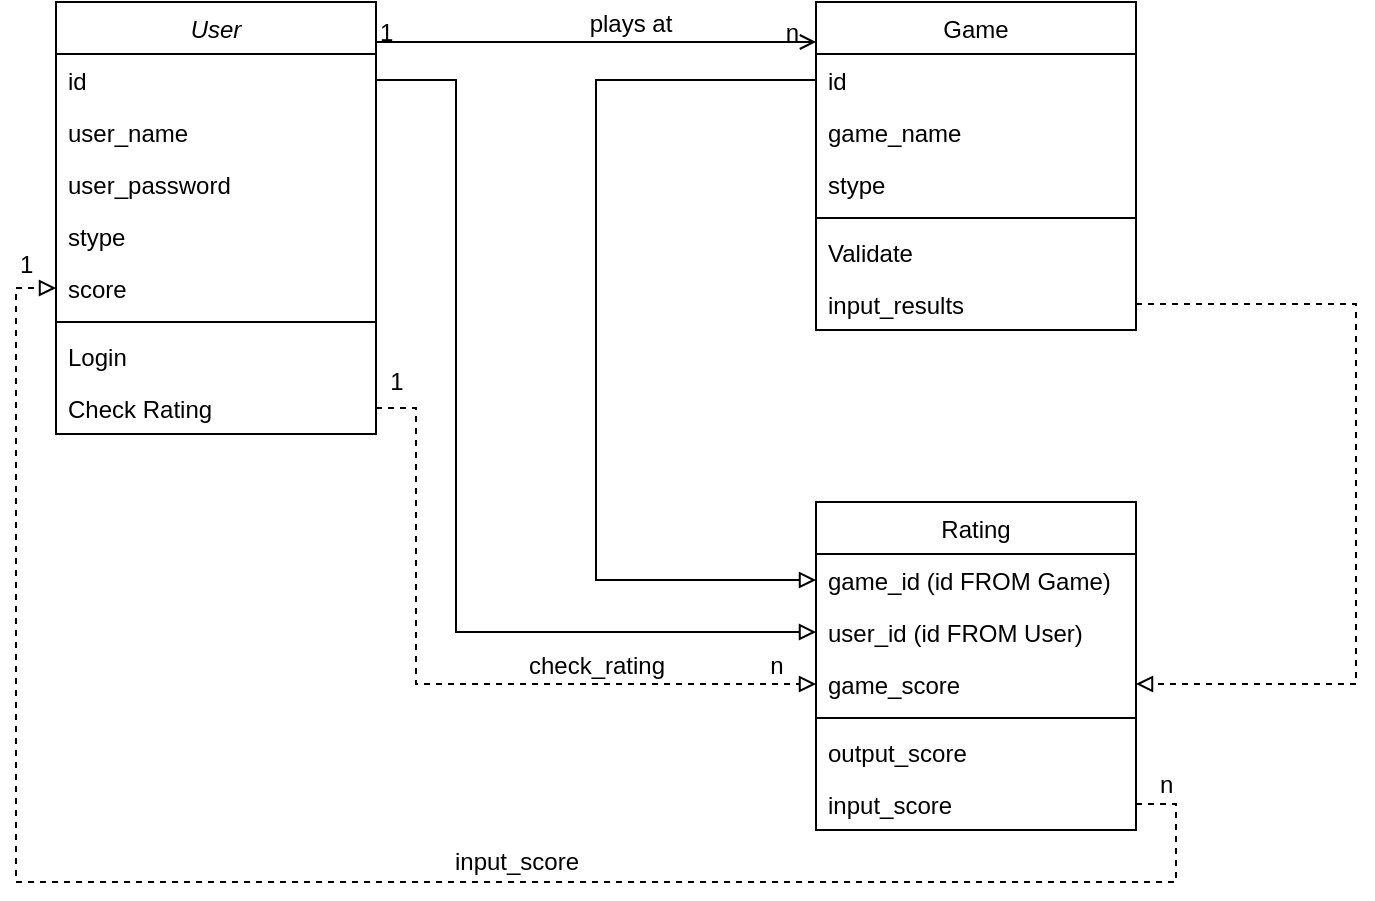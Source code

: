 <mxfile version="20.4.0" type="device" pages="2"><diagram id="C5RBs43oDa-KdzZeNtuy" name="UML"><mxGraphModel dx="1038" dy="579" grid="1" gridSize="10" guides="1" tooltips="1" connect="1" arrows="1" fold="1" page="1" pageScale="1" pageWidth="827" pageHeight="1169" math="0" shadow="0"><root><mxCell id="WIyWlLk6GJQsqaUBKTNV-0"/><mxCell id="WIyWlLk6GJQsqaUBKTNV-1" parent="WIyWlLk6GJQsqaUBKTNV-0"/><mxCell id="zkfFHV4jXpPFQw0GAbJ--0" value="User" style="swimlane;fontStyle=2;align=center;verticalAlign=top;childLayout=stackLayout;horizontal=1;startSize=26;horizontalStack=0;resizeParent=1;resizeLast=0;collapsible=1;marginBottom=0;rounded=0;shadow=0;strokeWidth=1;" parent="WIyWlLk6GJQsqaUBKTNV-1" vertex="1"><mxGeometry x="80" y="40" width="160" height="216" as="geometry"><mxRectangle x="230" y="140" width="160" height="26" as="alternateBounds"/></mxGeometry></mxCell><mxCell id="zkfFHV4jXpPFQw0GAbJ--1" value="id" style="text;align=left;verticalAlign=top;spacingLeft=4;spacingRight=4;overflow=hidden;rotatable=0;points=[[0,0.5],[1,0.5]];portConstraint=eastwest;" parent="zkfFHV4jXpPFQw0GAbJ--0" vertex="1"><mxGeometry y="26" width="160" height="26" as="geometry"/></mxCell><mxCell id="zkfFHV4jXpPFQw0GAbJ--2" value="user_name" style="text;align=left;verticalAlign=top;spacingLeft=4;spacingRight=4;overflow=hidden;rotatable=0;points=[[0,0.5],[1,0.5]];portConstraint=eastwest;rounded=0;shadow=0;html=0;" parent="zkfFHV4jXpPFQw0GAbJ--0" vertex="1"><mxGeometry y="52" width="160" height="26" as="geometry"/></mxCell><mxCell id="zkfFHV4jXpPFQw0GAbJ--3" value="user_password" style="text;align=left;verticalAlign=top;spacingLeft=4;spacingRight=4;overflow=hidden;rotatable=0;points=[[0,0.5],[1,0.5]];portConstraint=eastwest;rounded=0;shadow=0;html=0;" parent="zkfFHV4jXpPFQw0GAbJ--0" vertex="1"><mxGeometry y="78" width="160" height="26" as="geometry"/></mxCell><mxCell id="zkfFHV4jXpPFQw0GAbJ--5" value="stype" style="text;align=left;verticalAlign=top;spacingLeft=4;spacingRight=4;overflow=hidden;rotatable=0;points=[[0,0.5],[1,0.5]];portConstraint=eastwest;" parent="zkfFHV4jXpPFQw0GAbJ--0" vertex="1"><mxGeometry y="104" width="160" height="26" as="geometry"/></mxCell><mxCell id="vfUa5amxt_FLrdB2Pi1z-4" value="score" style="text;align=left;verticalAlign=top;spacingLeft=4;spacingRight=4;overflow=hidden;rotatable=0;points=[[0,0.5],[1,0.5]];portConstraint=eastwest;" vertex="1" parent="zkfFHV4jXpPFQw0GAbJ--0"><mxGeometry y="130" width="160" height="26" as="geometry"/></mxCell><mxCell id="zkfFHV4jXpPFQw0GAbJ--4" value="" style="line;html=1;strokeWidth=1;align=left;verticalAlign=middle;spacingTop=-1;spacingLeft=3;spacingRight=3;rotatable=0;labelPosition=right;points=[];portConstraint=eastwest;" parent="zkfFHV4jXpPFQw0GAbJ--0" vertex="1"><mxGeometry y="156" width="160" height="8" as="geometry"/></mxCell><mxCell id="vfUa5amxt_FLrdB2Pi1z-3" value="Login" style="text;align=left;verticalAlign=top;spacingLeft=4;spacingRight=4;overflow=hidden;rotatable=0;points=[[0,0.5],[1,0.5]];portConstraint=eastwest;" vertex="1" parent="zkfFHV4jXpPFQw0GAbJ--0"><mxGeometry y="164" width="160" height="26" as="geometry"/></mxCell><mxCell id="vfUa5amxt_FLrdB2Pi1z-9" value="Check Rating" style="text;align=left;verticalAlign=top;spacingLeft=4;spacingRight=4;overflow=hidden;rotatable=0;points=[[0,0.5],[1,0.5]];portConstraint=eastwest;" vertex="1" parent="zkfFHV4jXpPFQw0GAbJ--0"><mxGeometry y="190" width="160" height="26" as="geometry"/></mxCell><mxCell id="zkfFHV4jXpPFQw0GAbJ--13" value="Rating" style="swimlane;fontStyle=0;align=center;verticalAlign=top;childLayout=stackLayout;horizontal=1;startSize=26;horizontalStack=0;resizeParent=1;resizeLast=0;collapsible=1;marginBottom=0;rounded=0;shadow=0;strokeWidth=1;" parent="WIyWlLk6GJQsqaUBKTNV-1" vertex="1"><mxGeometry x="460" y="290" width="160" height="164" as="geometry"><mxRectangle x="340" y="380" width="170" height="26" as="alternateBounds"/></mxGeometry></mxCell><mxCell id="vfUa5amxt_FLrdB2Pi1z-7" value="game_id (id FROM Game)" style="text;align=left;verticalAlign=top;spacingLeft=4;spacingRight=4;overflow=hidden;rotatable=0;points=[[0,0.5],[1,0.5]];portConstraint=eastwest;" vertex="1" parent="zkfFHV4jXpPFQw0GAbJ--13"><mxGeometry y="26" width="160" height="26" as="geometry"/></mxCell><mxCell id="zkfFHV4jXpPFQw0GAbJ--14" value="user_id (id FROM User)" style="text;align=left;verticalAlign=top;spacingLeft=4;spacingRight=4;overflow=hidden;rotatable=0;points=[[0,0.5],[1,0.5]];portConstraint=eastwest;" parent="zkfFHV4jXpPFQw0GAbJ--13" vertex="1"><mxGeometry y="52" width="160" height="26" as="geometry"/></mxCell><mxCell id="vfUa5amxt_FLrdB2Pi1z-8" value="game_score" style="text;align=left;verticalAlign=top;spacingLeft=4;spacingRight=4;overflow=hidden;rotatable=0;points=[[0,0.5],[1,0.5]];portConstraint=eastwest;" vertex="1" parent="zkfFHV4jXpPFQw0GAbJ--13"><mxGeometry y="78" width="160" height="26" as="geometry"/></mxCell><mxCell id="zkfFHV4jXpPFQw0GAbJ--15" value="" style="line;html=1;strokeWidth=1;align=left;verticalAlign=middle;spacingTop=-1;spacingLeft=3;spacingRight=3;rotatable=0;labelPosition=right;points=[];portConstraint=eastwest;" parent="zkfFHV4jXpPFQw0GAbJ--13" vertex="1"><mxGeometry y="104" width="160" height="8" as="geometry"/></mxCell><mxCell id="vfUa5amxt_FLrdB2Pi1z-20" value="output_score" style="text;align=left;verticalAlign=top;spacingLeft=4;spacingRight=4;overflow=hidden;rotatable=0;points=[[0,0.5],[1,0.5]];portConstraint=eastwest;" vertex="1" parent="zkfFHV4jXpPFQw0GAbJ--13"><mxGeometry y="112" width="160" height="26" as="geometry"/></mxCell><mxCell id="vfUa5amxt_FLrdB2Pi1z-19" value="input_score" style="text;align=left;verticalAlign=top;spacingLeft=4;spacingRight=4;overflow=hidden;rotatable=0;points=[[0,0.5],[1,0.5]];portConstraint=eastwest;" vertex="1" parent="zkfFHV4jXpPFQw0GAbJ--13"><mxGeometry y="138" width="160" height="26" as="geometry"/></mxCell><mxCell id="zkfFHV4jXpPFQw0GAbJ--17" value="Game" style="swimlane;fontStyle=0;align=center;verticalAlign=top;childLayout=stackLayout;horizontal=1;startSize=26;horizontalStack=0;resizeParent=1;resizeLast=0;collapsible=1;marginBottom=0;rounded=0;shadow=0;strokeWidth=1;" parent="WIyWlLk6GJQsqaUBKTNV-1" vertex="1"><mxGeometry x="460" y="40" width="160" height="164" as="geometry"><mxRectangle x="550" y="140" width="160" height="26" as="alternateBounds"/></mxGeometry></mxCell><mxCell id="zkfFHV4jXpPFQw0GAbJ--18" value="id" style="text;align=left;verticalAlign=top;spacingLeft=4;spacingRight=4;overflow=hidden;rotatable=0;points=[[0,0.5],[1,0.5]];portConstraint=eastwest;" parent="zkfFHV4jXpPFQw0GAbJ--17" vertex="1"><mxGeometry y="26" width="160" height="26" as="geometry"/></mxCell><mxCell id="zkfFHV4jXpPFQw0GAbJ--19" value="game_name" style="text;align=left;verticalAlign=top;spacingLeft=4;spacingRight=4;overflow=hidden;rotatable=0;points=[[0,0.5],[1,0.5]];portConstraint=eastwest;rounded=0;shadow=0;html=0;" parent="zkfFHV4jXpPFQw0GAbJ--17" vertex="1"><mxGeometry y="52" width="160" height="26" as="geometry"/></mxCell><mxCell id="zkfFHV4jXpPFQw0GAbJ--20" value="stype" style="text;align=left;verticalAlign=top;spacingLeft=4;spacingRight=4;overflow=hidden;rotatable=0;points=[[0,0.5],[1,0.5]];portConstraint=eastwest;rounded=0;shadow=0;html=0;" parent="zkfFHV4jXpPFQw0GAbJ--17" vertex="1"><mxGeometry y="78" width="160" height="26" as="geometry"/></mxCell><mxCell id="zkfFHV4jXpPFQw0GAbJ--23" value="" style="line;html=1;strokeWidth=1;align=left;verticalAlign=middle;spacingTop=-1;spacingLeft=3;spacingRight=3;rotatable=0;labelPosition=right;points=[];portConstraint=eastwest;" parent="zkfFHV4jXpPFQw0GAbJ--17" vertex="1"><mxGeometry y="104" width="160" height="8" as="geometry"/></mxCell><mxCell id="zkfFHV4jXpPFQw0GAbJ--24" value="Validate" style="text;align=left;verticalAlign=top;spacingLeft=4;spacingRight=4;overflow=hidden;rotatable=0;points=[[0,0.5],[1,0.5]];portConstraint=eastwest;" parent="zkfFHV4jXpPFQw0GAbJ--17" vertex="1"><mxGeometry y="112" width="160" height="26" as="geometry"/></mxCell><mxCell id="zkfFHV4jXpPFQw0GAbJ--25" value="input_results" style="text;align=left;verticalAlign=top;spacingLeft=4;spacingRight=4;overflow=hidden;rotatable=0;points=[[0,0.5],[1,0.5]];portConstraint=eastwest;" parent="zkfFHV4jXpPFQw0GAbJ--17" vertex="1"><mxGeometry y="138" width="160" height="26" as="geometry"/></mxCell><mxCell id="zkfFHV4jXpPFQw0GAbJ--26" value="" style="endArrow=open;shadow=0;strokeWidth=1;rounded=0;endFill=1;edgeStyle=elbowEdgeStyle;elbow=vertical;" parent="WIyWlLk6GJQsqaUBKTNV-1" source="zkfFHV4jXpPFQw0GAbJ--0" target="zkfFHV4jXpPFQw0GAbJ--17" edge="1"><mxGeometry x="0.5" y="41" relative="1" as="geometry"><mxPoint x="380" y="192" as="sourcePoint"/><mxPoint x="540" y="192" as="targetPoint"/><mxPoint x="-40" y="32" as="offset"/><Array as="points"><mxPoint x="310" y="60"/><mxPoint x="330" y="50"/></Array></mxGeometry></mxCell><mxCell id="zkfFHV4jXpPFQw0GAbJ--27" value="1" style="resizable=0;align=left;verticalAlign=bottom;labelBackgroundColor=none;fontSize=12;" parent="zkfFHV4jXpPFQw0GAbJ--26" connectable="0" vertex="1"><mxGeometry x="-1" relative="1" as="geometry"><mxPoint y="4" as="offset"/></mxGeometry></mxCell><mxCell id="zkfFHV4jXpPFQw0GAbJ--28" value="n" style="resizable=0;align=right;verticalAlign=bottom;labelBackgroundColor=none;fontSize=12;" parent="zkfFHV4jXpPFQw0GAbJ--26" connectable="0" vertex="1"><mxGeometry x="1" relative="1" as="geometry"><mxPoint x="-7" y="4" as="offset"/></mxGeometry></mxCell><mxCell id="zkfFHV4jXpPFQw0GAbJ--29" value="plays at" style="text;html=1;resizable=0;points=[];;align=center;verticalAlign=middle;labelBackgroundColor=none;rounded=0;shadow=0;strokeWidth=1;fontSize=12;" parent="zkfFHV4jXpPFQw0GAbJ--26" vertex="1" connectable="0"><mxGeometry x="0.5" y="49" relative="1" as="geometry"><mxPoint x="-38" y="40" as="offset"/></mxGeometry></mxCell><mxCell id="vfUa5amxt_FLrdB2Pi1z-14" value="1" style="resizable=0;align=left;verticalAlign=bottom;labelBackgroundColor=none;fontSize=12;" connectable="0" vertex="1" parent="WIyWlLk6GJQsqaUBKTNV-1"><mxGeometry x="60" y="180" as="geometry"/></mxCell><mxCell id="vfUa5amxt_FLrdB2Pi1z-15" value="n" style="resizable=0;align=left;verticalAlign=bottom;labelBackgroundColor=none;fontSize=12;" connectable="0" vertex="1" parent="WIyWlLk6GJQsqaUBKTNV-1"><mxGeometry x="630" y="440" as="geometry"/></mxCell><mxCell id="vfUa5amxt_FLrdB2Pi1z-16" value="input_score" style="text;html=1;resizable=0;points=[];;align=center;verticalAlign=middle;labelBackgroundColor=none;rounded=0;shadow=0;strokeWidth=1;fontSize=12;" vertex="1" connectable="0" parent="WIyWlLk6GJQsqaUBKTNV-1"><mxGeometry x="310" y="470" as="geometry"/></mxCell><mxCell id="vfUa5amxt_FLrdB2Pi1z-21" style="edgeStyle=orthogonalEdgeStyle;rounded=0;orthogonalLoop=1;jettySize=auto;html=1;exitX=1;exitY=0.5;exitDx=0;exitDy=0;entryX=0;entryY=0.5;entryDx=0;entryDy=0;endArrow=block;endFill=0;dashed=1;" edge="1" parent="WIyWlLk6GJQsqaUBKTNV-1" source="vfUa5amxt_FLrdB2Pi1z-19" target="vfUa5amxt_FLrdB2Pi1z-4"><mxGeometry relative="1" as="geometry"><Array as="points"><mxPoint x="640" y="441"/><mxPoint x="640" y="480"/><mxPoint x="60" y="480"/><mxPoint x="60" y="183"/></Array></mxGeometry></mxCell><mxCell id="vfUa5amxt_FLrdB2Pi1z-23" style="edgeStyle=orthogonalEdgeStyle;rounded=0;orthogonalLoop=1;jettySize=auto;html=1;exitX=1;exitY=0.5;exitDx=0;exitDy=0;entryX=1;entryY=0.5;entryDx=0;entryDy=0;dashed=1;endArrow=block;endFill=0;" edge="1" parent="WIyWlLk6GJQsqaUBKTNV-1" source="zkfFHV4jXpPFQw0GAbJ--25" target="vfUa5amxt_FLrdB2Pi1z-8"><mxGeometry relative="1" as="geometry"><Array as="points"><mxPoint x="730" y="191"/><mxPoint x="730" y="381"/></Array></mxGeometry></mxCell><mxCell id="vfUa5amxt_FLrdB2Pi1z-24" style="edgeStyle=orthogonalEdgeStyle;rounded=0;orthogonalLoop=1;jettySize=auto;html=1;exitX=1;exitY=0.5;exitDx=0;exitDy=0;entryX=0;entryY=0.5;entryDx=0;entryDy=0;endArrow=block;endFill=0;" edge="1" parent="WIyWlLk6GJQsqaUBKTNV-1" source="zkfFHV4jXpPFQw0GAbJ--1" target="zkfFHV4jXpPFQw0GAbJ--14"><mxGeometry relative="1" as="geometry"><Array as="points"><mxPoint x="280" y="79"/><mxPoint x="280" y="355"/></Array></mxGeometry></mxCell><mxCell id="vfUa5amxt_FLrdB2Pi1z-25" style="edgeStyle=orthogonalEdgeStyle;rounded=0;orthogonalLoop=1;jettySize=auto;html=1;exitX=0;exitY=0.5;exitDx=0;exitDy=0;entryX=0;entryY=0.5;entryDx=0;entryDy=0;endArrow=block;endFill=0;" edge="1" parent="WIyWlLk6GJQsqaUBKTNV-1" source="zkfFHV4jXpPFQw0GAbJ--18" target="vfUa5amxt_FLrdB2Pi1z-7"><mxGeometry relative="1" as="geometry"><Array as="points"><mxPoint x="350" y="79"/><mxPoint x="350" y="329"/></Array></mxGeometry></mxCell><mxCell id="vfUa5amxt_FLrdB2Pi1z-26" value="check_rating" style="text;html=1;resizable=0;points=[];;align=center;verticalAlign=middle;labelBackgroundColor=none;rounded=0;shadow=0;strokeWidth=1;fontSize=12;" vertex="1" connectable="0" parent="WIyWlLk6GJQsqaUBKTNV-1"><mxGeometry x="350" y="372" as="geometry"/></mxCell><mxCell id="vfUa5amxt_FLrdB2Pi1z-30" value="1" style="text;html=1;resizable=0;points=[];;align=center;verticalAlign=middle;labelBackgroundColor=none;rounded=0;shadow=0;strokeWidth=1;fontSize=12;" vertex="1" connectable="0" parent="WIyWlLk6GJQsqaUBKTNV-1"><mxGeometry x="250" y="230" as="geometry"/></mxCell><mxCell id="vfUa5amxt_FLrdB2Pi1z-31" value="n" style="text;html=1;resizable=0;points=[];;align=center;verticalAlign=middle;labelBackgroundColor=none;rounded=0;shadow=0;strokeWidth=1;fontSize=12;" vertex="1" connectable="0" parent="WIyWlLk6GJQsqaUBKTNV-1"><mxGeometry x="440" y="372" as="geometry"/></mxCell><mxCell id="vfUa5amxt_FLrdB2Pi1z-32" style="edgeStyle=orthogonalEdgeStyle;rounded=0;orthogonalLoop=1;jettySize=auto;html=1;exitX=1;exitY=0.5;exitDx=0;exitDy=0;entryX=0;entryY=0.5;entryDx=0;entryDy=0;dashed=1;endArrow=block;endFill=0;" edge="1" parent="WIyWlLk6GJQsqaUBKTNV-1" source="vfUa5amxt_FLrdB2Pi1z-9" target="vfUa5amxt_FLrdB2Pi1z-8"><mxGeometry relative="1" as="geometry"><Array as="points"><mxPoint x="260" y="243"/><mxPoint x="260" y="381"/></Array></mxGeometry></mxCell></root></mxGraphModel></diagram><diagram id="L90mx7nsegta4EI7Y3XD" name="ER"><mxGraphModel dx="1038" dy="579" grid="1" gridSize="10" guides="1" tooltips="1" connect="1" arrows="1" fold="1" page="1" pageScale="1" pageWidth="850" pageHeight="1100" math="0" shadow="0"><root><mxCell id="0"/><mxCell id="1" parent="0"/><mxCell id="o78_jx3tYlMbjk7uyYcj-1" value="User" style="rounded=0;whiteSpace=wrap;html=1;" vertex="1" parent="1"><mxGeometry x="150" y="230" width="210" height="90" as="geometry"/></mxCell><mxCell id="o78_jx3tYlMbjk7uyYcj-2" value="id" style="ellipse;whiteSpace=wrap;html=1;" vertex="1" parent="1"><mxGeometry x="10" y="255" width="120" height="40" as="geometry"/></mxCell><mxCell id="o78_jx3tYlMbjk7uyYcj-3" value="user_name" style="ellipse;whiteSpace=wrap;html=1;" vertex="1" parent="1"><mxGeometry x="20" y="190" width="120" height="40" as="geometry"/></mxCell><mxCell id="9sU93NetiFsFLgWqb5o2-1" value="user_password" style="ellipse;whiteSpace=wrap;html=1;" vertex="1" parent="1"><mxGeometry x="240" y="140" width="120" height="40" as="geometry"/></mxCell><mxCell id="9sU93NetiFsFLgWqb5o2-2" value="score" style="ellipse;whiteSpace=wrap;html=1;" vertex="1" parent="1"><mxGeometry x="195" y="370" width="120" height="40" as="geometry"/></mxCell><mxCell id="Lvxi25aRw5h2K0yqA1Qk-1" value="stype" style="ellipse;whiteSpace=wrap;html=1;" vertex="1" parent="1"><mxGeometry x="110" y="140" width="120" height="40" as="geometry"/></mxCell><mxCell id="Lvxi25aRw5h2K0yqA1Qk-4" value="" style="endArrow=none;html=1;rounded=0;entryX=0.5;entryY=0;entryDx=0;entryDy=0;exitX=0.5;exitY=1;exitDx=0;exitDy=0;" edge="1" parent="1" source="o78_jx3tYlMbjk7uyYcj-1" target="9sU93NetiFsFLgWqb5o2-2"><mxGeometry width="50" height="50" relative="1" as="geometry"><mxPoint x="400" y="330" as="sourcePoint"/><mxPoint x="450" y="280" as="targetPoint"/></mxGeometry></mxCell><mxCell id="Lvxi25aRw5h2K0yqA1Qk-5" value="" style="endArrow=none;html=1;rounded=0;entryX=1;entryY=0.5;entryDx=0;entryDy=0;exitX=0;exitY=0.5;exitDx=0;exitDy=0;" edge="1" parent="1" source="o78_jx3tYlMbjk7uyYcj-1" target="o78_jx3tYlMbjk7uyYcj-2"><mxGeometry width="50" height="50" relative="1" as="geometry"><mxPoint x="265" y="330" as="sourcePoint"/><mxPoint x="265" y="380" as="targetPoint"/></mxGeometry></mxCell><mxCell id="Lvxi25aRw5h2K0yqA1Qk-6" value="" style="endArrow=none;html=1;rounded=0;entryX=1;entryY=0.5;entryDx=0;entryDy=0;exitX=0;exitY=0;exitDx=0;exitDy=0;" edge="1" parent="1" source="o78_jx3tYlMbjk7uyYcj-1" target="o78_jx3tYlMbjk7uyYcj-3"><mxGeometry width="50" height="50" relative="1" as="geometry"><mxPoint x="160" y="285" as="sourcePoint"/><mxPoint x="140" y="285" as="targetPoint"/></mxGeometry></mxCell><mxCell id="Lvxi25aRw5h2K0yqA1Qk-7" value="" style="endArrow=none;html=1;rounded=0;entryX=0.5;entryY=1;entryDx=0;entryDy=0;exitX=0.25;exitY=0;exitDx=0;exitDy=0;" edge="1" parent="1" source="o78_jx3tYlMbjk7uyYcj-1" target="Lvxi25aRw5h2K0yqA1Qk-1"><mxGeometry width="50" height="50" relative="1" as="geometry"><mxPoint x="160" y="240" as="sourcePoint"/><mxPoint x="150" y="220" as="targetPoint"/></mxGeometry></mxCell><mxCell id="Lvxi25aRw5h2K0yqA1Qk-8" value="" style="endArrow=none;html=1;rounded=0;entryX=0.5;entryY=1;entryDx=0;entryDy=0;exitX=0.5;exitY=0;exitDx=0;exitDy=0;" edge="1" parent="1" source="o78_jx3tYlMbjk7uyYcj-1" target="9sU93NetiFsFLgWqb5o2-1"><mxGeometry width="50" height="50" relative="1" as="geometry"><mxPoint x="212.5" y="240" as="sourcePoint"/><mxPoint x="180" y="190" as="targetPoint"/></mxGeometry></mxCell><mxCell id="Lvxi25aRw5h2K0yqA1Qk-9" value="Game" style="rounded=0;whiteSpace=wrap;html=1;" vertex="1" parent="1"><mxGeometry x="540" y="230" width="210" height="90" as="geometry"/></mxCell><mxCell id="Lvxi25aRw5h2K0yqA1Qk-10" value="game_name" style="ellipse;whiteSpace=wrap;html=1;" vertex="1" parent="1"><mxGeometry x="630" y="140" width="120" height="40" as="geometry"/></mxCell><mxCell id="Lvxi25aRw5h2K0yqA1Qk-11" value="stype" style="ellipse;whiteSpace=wrap;html=1;" vertex="1" parent="1"><mxGeometry x="720" y="350" width="120" height="40" as="geometry"/></mxCell><mxCell id="Lvxi25aRw5h2K0yqA1Qk-12" value="id" style="ellipse;whiteSpace=wrap;html=1;" vertex="1" parent="1"><mxGeometry x="500" y="140" width="120" height="40" as="geometry"/></mxCell><mxCell id="Lvxi25aRw5h2K0yqA1Qk-13" value="" style="endArrow=none;html=1;rounded=0;entryX=0.5;entryY=0;entryDx=0;entryDy=0;exitX=1;exitY=1;exitDx=0;exitDy=0;" edge="1" parent="1" source="Lvxi25aRw5h2K0yqA1Qk-9" target="Lvxi25aRw5h2K0yqA1Qk-11"><mxGeometry width="50" height="50" relative="1" as="geometry"><mxPoint x="790" y="330" as="sourcePoint"/><mxPoint x="840" y="280" as="targetPoint"/></mxGeometry></mxCell><mxCell id="Lvxi25aRw5h2K0yqA1Qk-14" value="" style="endArrow=none;html=1;rounded=0;exitX=0;exitY=0.5;exitDx=0;exitDy=0;entryX=1;entryY=0.5;entryDx=0;entryDy=0;" edge="1" parent="1" source="Lvxi25aRw5h2K0yqA1Qk-9" target="Lvxi25aRw5h2K0yqA1Qk-18"><mxGeometry width="50" height="50" relative="1" as="geometry"><mxPoint x="655" y="330" as="sourcePoint"/><mxPoint x="480" y="270" as="targetPoint"/></mxGeometry></mxCell><mxCell id="Lvxi25aRw5h2K0yqA1Qk-16" value="" style="endArrow=none;html=1;rounded=0;entryX=0.5;entryY=1;entryDx=0;entryDy=0;exitX=0.25;exitY=0;exitDx=0;exitDy=0;" edge="1" parent="1" source="Lvxi25aRw5h2K0yqA1Qk-9" target="Lvxi25aRw5h2K0yqA1Qk-12"><mxGeometry width="50" height="50" relative="1" as="geometry"><mxPoint x="550" y="240" as="sourcePoint"/><mxPoint x="540" y="220" as="targetPoint"/></mxGeometry></mxCell><mxCell id="Lvxi25aRw5h2K0yqA1Qk-17" value="" style="endArrow=none;html=1;rounded=0;entryX=0.5;entryY=1;entryDx=0;entryDy=0;exitX=0.5;exitY=0;exitDx=0;exitDy=0;" edge="1" parent="1" source="Lvxi25aRw5h2K0yqA1Qk-9" target="Lvxi25aRw5h2K0yqA1Qk-10"><mxGeometry width="50" height="50" relative="1" as="geometry"><mxPoint x="602.5" y="240" as="sourcePoint"/><mxPoint x="570" y="190" as="targetPoint"/></mxGeometry></mxCell><mxCell id="Lvxi25aRw5h2K0yqA1Qk-18" value="plays" style="rhombus;whiteSpace=wrap;html=1;" vertex="1" parent="1"><mxGeometry x="410" y="260" width="80" height="30" as="geometry"/></mxCell><mxCell id="Lvxi25aRw5h2K0yqA1Qk-20" value="" style="endArrow=none;html=1;rounded=0;exitX=1;exitY=0.5;exitDx=0;exitDy=0;entryX=0;entryY=0.5;entryDx=0;entryDy=0;" edge="1" parent="1" source="o78_jx3tYlMbjk7uyYcj-1" target="Lvxi25aRw5h2K0yqA1Qk-18"><mxGeometry width="50" height="50" relative="1" as="geometry"><mxPoint x="550" y="285" as="sourcePoint"/><mxPoint x="500" y="285" as="targetPoint"/></mxGeometry></mxCell><mxCell id="NT3KeSkBbrQ-oPb4nn3x-1" value="Rating" style="rounded=0;whiteSpace=wrap;html=1;" vertex="1" parent="1"><mxGeometry x="540" y="400" width="210" height="90" as="geometry"/></mxCell><mxCell id="NT3KeSkBbrQ-oPb4nn3x-2" value="" style="endArrow=none;html=1;rounded=0;exitX=1;exitY=1;exitDx=0;exitDy=0;entryX=0;entryY=0.5;entryDx=0;entryDy=0;" edge="1" parent="1" source="o78_jx3tYlMbjk7uyYcj-1" target="NT3KeSkBbrQ-oPb4nn3x-3"><mxGeometry width="50" height="50" relative="1" as="geometry"><mxPoint x="440" y="349" as="sourcePoint"/><mxPoint x="490" y="349" as="targetPoint"/></mxGeometry></mxCell><mxCell id="NT3KeSkBbrQ-oPb4nn3x-3" value="can check" style="rhombus;whiteSpace=wrap;html=1;rotation=30;" vertex="1" parent="1"><mxGeometry x="385" y="360" width="80" height="30" as="geometry"/></mxCell><mxCell id="NT3KeSkBbrQ-oPb4nn3x-6" value="" style="endArrow=none;html=1;rounded=0;exitX=0;exitY=0.5;exitDx=0;exitDy=0;entryX=1;entryY=0.5;entryDx=0;entryDy=0;" edge="1" parent="1" source="NT3KeSkBbrQ-oPb4nn3x-1" target="NT3KeSkBbrQ-oPb4nn3x-3"><mxGeometry width="50" height="50" relative="1" as="geometry"><mxPoint x="370" y="330" as="sourcePoint"/><mxPoint x="395" y="360" as="targetPoint"/></mxGeometry></mxCell><mxCell id="HzngKbZO0Cu2xomKGFY--4" value="inputs" style="rhombus;whiteSpace=wrap;html=1;" vertex="1" parent="1"><mxGeometry x="605" y="340" width="80" height="30" as="geometry"/></mxCell><mxCell id="HzngKbZO0Cu2xomKGFY--5" value="" style="endArrow=none;html=1;rounded=0;exitX=0.5;exitY=0;exitDx=0;exitDy=0;entryX=0.5;entryY=1;entryDx=0;entryDy=0;" edge="1" parent="1" source="HzngKbZO0Cu2xomKGFY--4" target="Lvxi25aRw5h2K0yqA1Qk-9"><mxGeometry width="50" height="50" relative="1" as="geometry"><mxPoint x="550" y="455" as="sourcePoint"/><mxPoint x="469.641" y="405" as="targetPoint"/></mxGeometry></mxCell><mxCell id="HzngKbZO0Cu2xomKGFY--6" value="" style="endArrow=none;html=1;rounded=0;exitX=0.5;exitY=0;exitDx=0;exitDy=0;entryX=0.5;entryY=1;entryDx=0;entryDy=0;" edge="1" parent="1" source="NT3KeSkBbrQ-oPb4nn3x-1" target="HzngKbZO0Cu2xomKGFY--4"><mxGeometry width="50" height="50" relative="1" as="geometry"><mxPoint x="550" y="455" as="sourcePoint"/><mxPoint x="469.641" y="405" as="targetPoint"/></mxGeometry></mxCell><mxCell id="HzngKbZO0Cu2xomKGFY--8" value="game_id" style="ellipse;whiteSpace=wrap;html=1;" vertex="1" parent="1"><mxGeometry x="470" y="530" width="120" height="40" as="geometry"/></mxCell><mxCell id="KVIDnOvc-8cFnoGriV2X-1" value="user_id" style="ellipse;whiteSpace=wrap;html=1;" vertex="1" parent="1"><mxGeometry x="590" y="560" width="120" height="40" as="geometry"/></mxCell><mxCell id="KVIDnOvc-8cFnoGriV2X-2" value="game_score" style="ellipse;whiteSpace=wrap;html=1;" vertex="1" parent="1"><mxGeometry x="710" y="530" width="120" height="40" as="geometry"/></mxCell><mxCell id="KVIDnOvc-8cFnoGriV2X-3" value="" style="endArrow=none;html=1;rounded=0;exitX=0.25;exitY=1;exitDx=0;exitDy=0;entryX=0.5;entryY=0;entryDx=0;entryDy=0;" edge="1" parent="1" source="NT3KeSkBbrQ-oPb4nn3x-1" target="HzngKbZO0Cu2xomKGFY--8"><mxGeometry width="50" height="50" relative="1" as="geometry"><mxPoint x="370" y="330" as="sourcePoint"/><mxPoint x="400.359" y="365" as="targetPoint"/></mxGeometry></mxCell><mxCell id="KVIDnOvc-8cFnoGriV2X-4" value="" style="endArrow=none;html=1;rounded=0;exitX=0.5;exitY=1;exitDx=0;exitDy=0;entryX=0.5;entryY=0;entryDx=0;entryDy=0;" edge="1" parent="1" source="NT3KeSkBbrQ-oPb4nn3x-1" target="KVIDnOvc-8cFnoGriV2X-1"><mxGeometry width="50" height="50" relative="1" as="geometry"><mxPoint x="655" y="500" as="sourcePoint"/><mxPoint x="540" y="540" as="targetPoint"/></mxGeometry></mxCell><mxCell id="KVIDnOvc-8cFnoGriV2X-5" value="" style="endArrow=none;html=1;rounded=0;entryX=0.5;entryY=0;entryDx=0;entryDy=0;exitX=0.75;exitY=1;exitDx=0;exitDy=0;" edge="1" parent="1" source="NT3KeSkBbrQ-oPb4nn3x-1" target="KVIDnOvc-8cFnoGriV2X-2"><mxGeometry width="50" height="50" relative="1" as="geometry"><mxPoint x="660" y="520" as="sourcePoint"/><mxPoint x="660" y="570" as="targetPoint"/></mxGeometry></mxCell></root></mxGraphModel></diagram></mxfile>